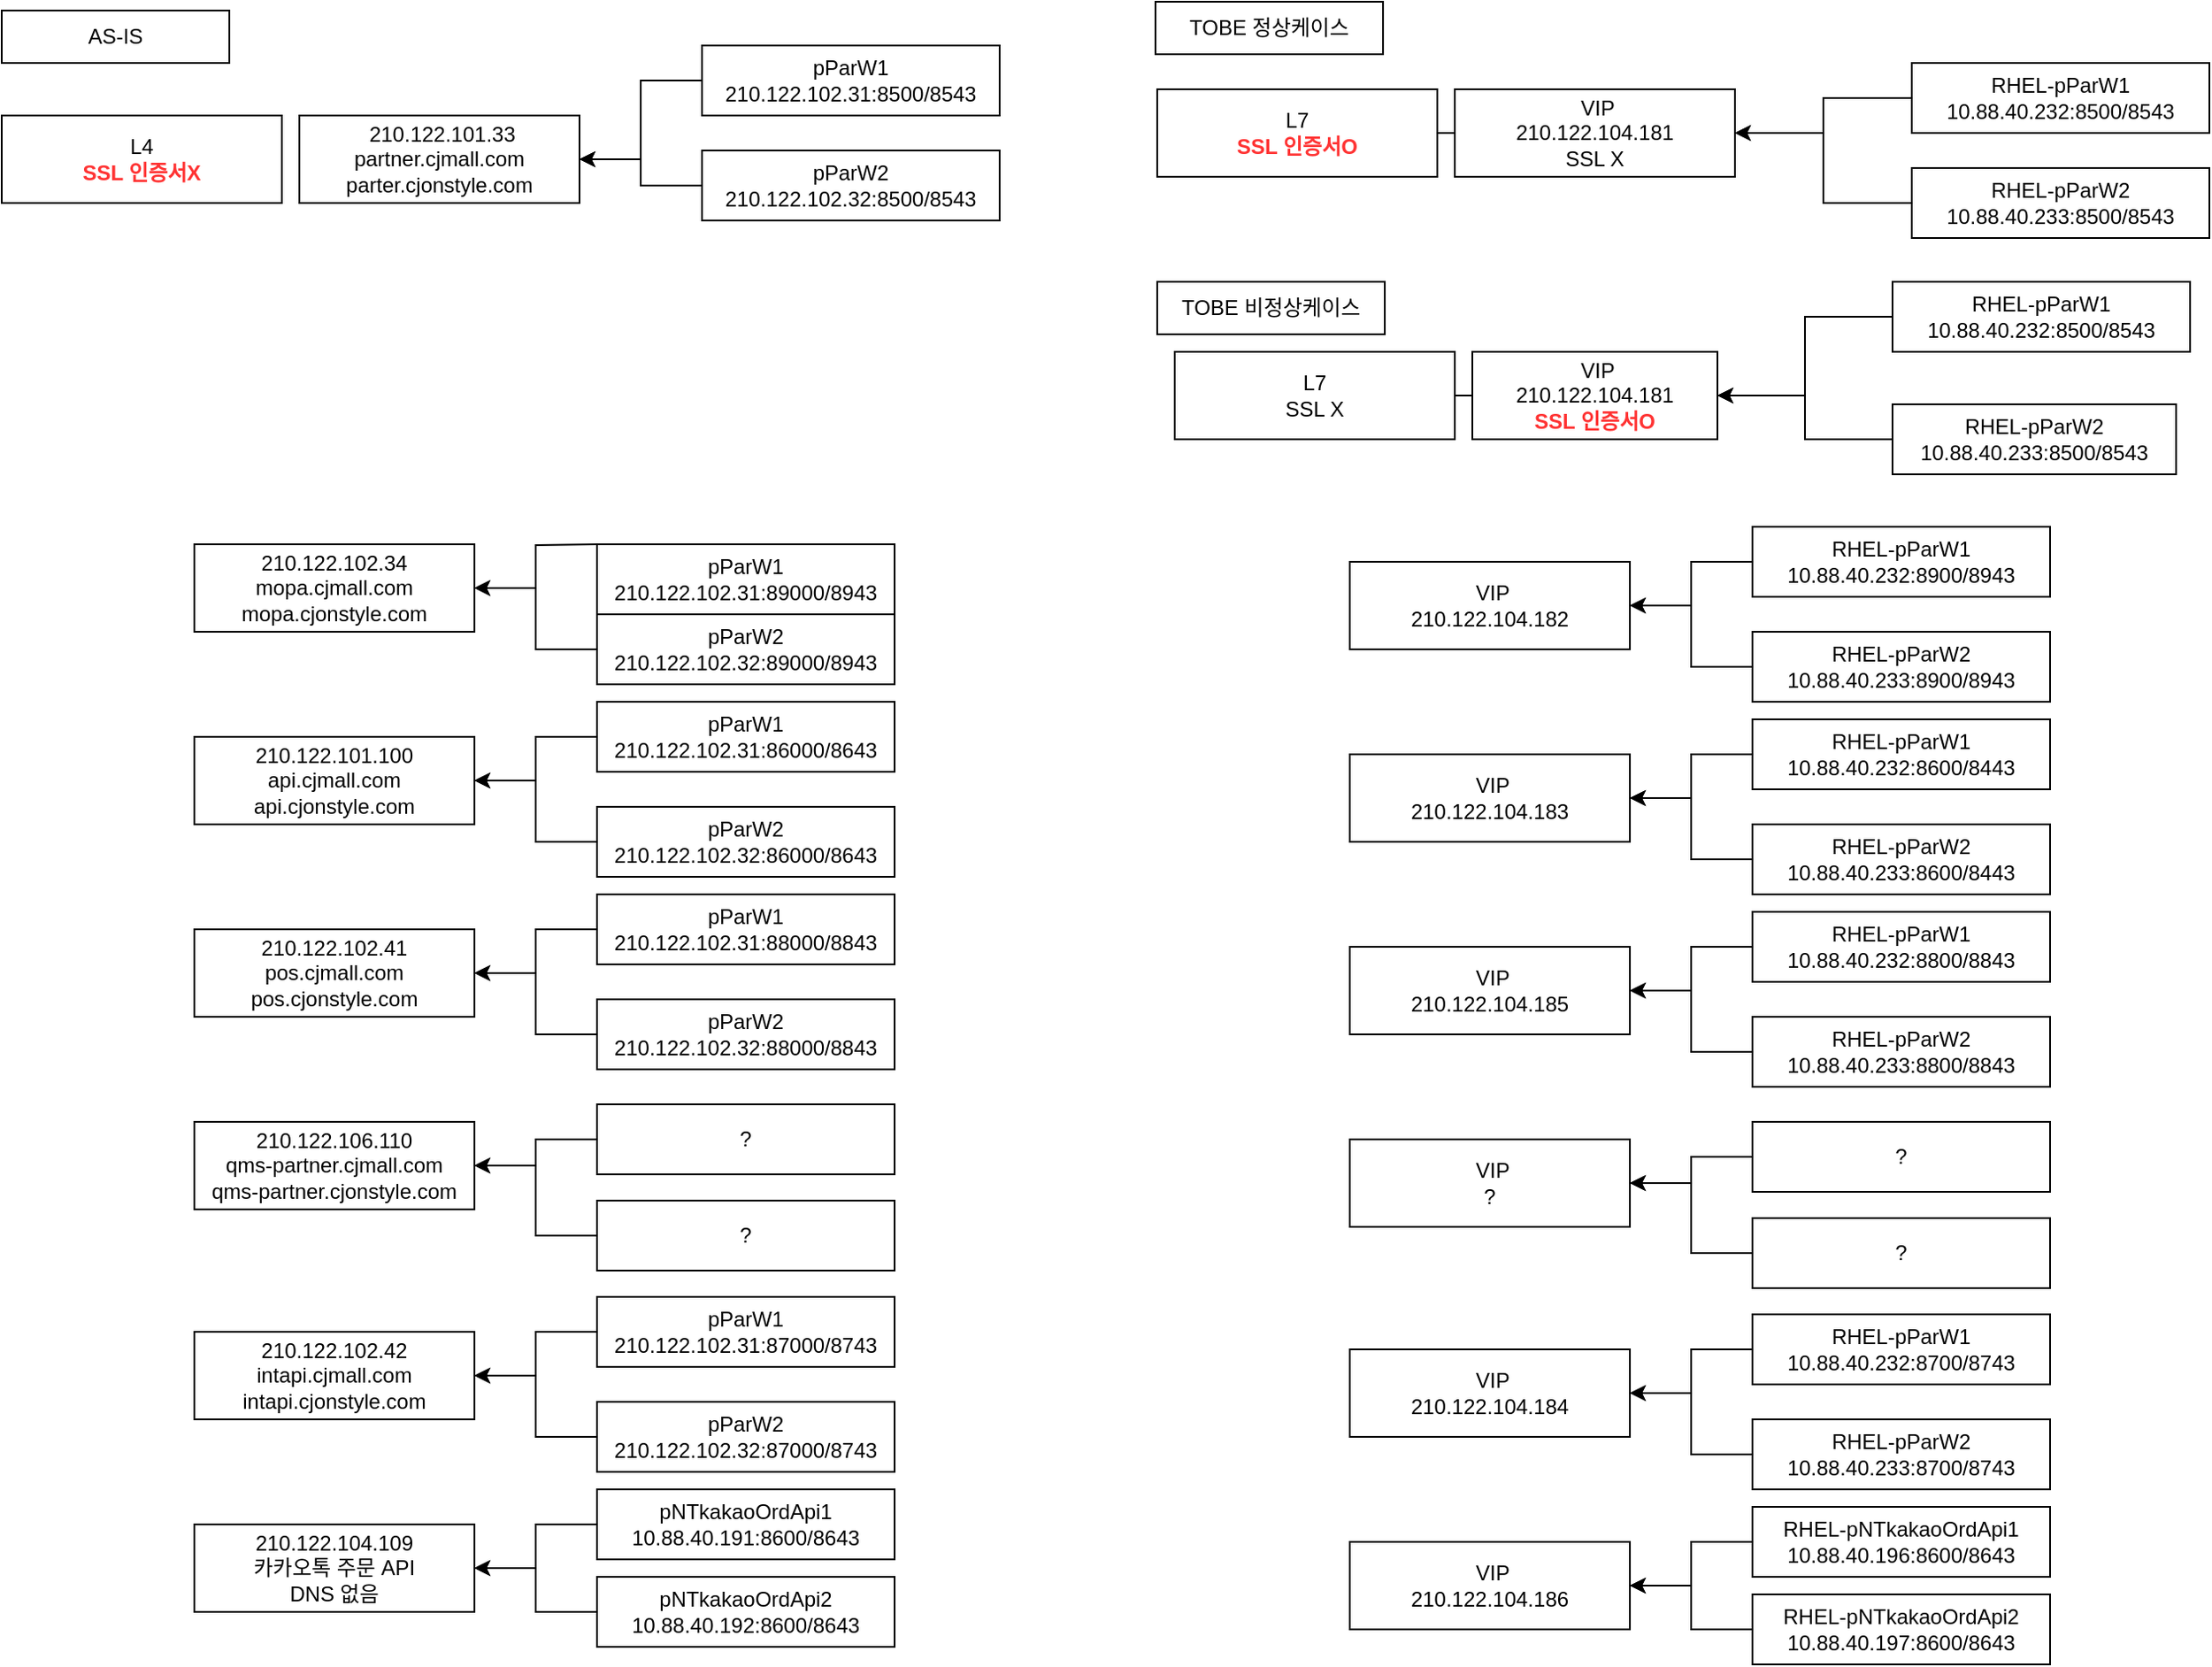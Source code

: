 <mxfile version="14.6.1" type="github"><diagram id="5hyMWRGSqQ4SlB6LDzxA" name="Page-1"><mxGraphModel dx="1422" dy="772" grid="1" gridSize="10" guides="1" tooltips="1" connect="1" arrows="1" fold="1" page="1" pageScale="1" pageWidth="827" pageHeight="1169" math="0" shadow="0"><root><mxCell id="0"/><mxCell id="1" parent="0"/><mxCell id="tawx1T94hFqLpHu8qOPG-3" value="&amp;nbsp;210.122.101.33&lt;br&gt;partner.cjmall.com&lt;br&gt;parter.cjonstyle.com" style="rounded=0;whiteSpace=wrap;html=1;" parent="1" vertex="1"><mxGeometry x="260" y="105" width="160" height="50" as="geometry"/></mxCell><mxCell id="tawx1T94hFqLpHu8qOPG-4" value="210.122.102.34&lt;br&gt;mopa.cjmall.com&lt;br&gt;mopa.cjonstyle.com" style="rounded=0;whiteSpace=wrap;html=1;" parent="1" vertex="1"><mxGeometry x="200" y="350" width="160" height="50" as="geometry"/></mxCell><mxCell id="tawx1T94hFqLpHu8qOPG-5" value="210.122.101.100&lt;br&gt;api.cjmall.com&lt;br&gt;api.cjonstyle.com" style="rounded=0;whiteSpace=wrap;html=1;" parent="1" vertex="1"><mxGeometry x="200" y="460" width="160" height="50" as="geometry"/></mxCell><mxCell id="tawx1T94hFqLpHu8qOPG-6" value="210.122.102.41&lt;br&gt;pos.cjmall.com&lt;br&gt;pos.cjonstyle.com" style="rounded=0;whiteSpace=wrap;html=1;" parent="1" vertex="1"><mxGeometry x="200" y="570" width="160" height="50" as="geometry"/></mxCell><mxCell id="tawx1T94hFqLpHu8qOPG-7" value="210.122.106.110&lt;br&gt;qms-partner.cjmall.com&lt;br&gt;qms-partner.cjonstyle.com" style="rounded=0;whiteSpace=wrap;html=1;" parent="1" vertex="1"><mxGeometry x="200" y="680" width="160" height="50" as="geometry"/></mxCell><mxCell id="tawx1T94hFqLpHu8qOPG-8" value="210.122.102.42&lt;br&gt;intapi.cjmall.com&lt;br&gt;intapi.cjonstyle.com" style="rounded=0;whiteSpace=wrap;html=1;" parent="1" vertex="1"><mxGeometry x="200" y="800" width="160" height="50" as="geometry"/></mxCell><mxCell id="tawx1T94hFqLpHu8qOPG-9" value="210.122.104.109&lt;br&gt;카카오톡 주문 API&lt;br&gt;DNS 없음" style="rounded=0;whiteSpace=wrap;html=1;" parent="1" vertex="1"><mxGeometry x="200" y="910" width="160" height="50" as="geometry"/></mxCell><mxCell id="tawx1T94hFqLpHu8qOPG-28" style="edgeStyle=orthogonalEdgeStyle;rounded=0;orthogonalLoop=1;jettySize=auto;html=1;" parent="1" source="tawx1T94hFqLpHu8qOPG-11" target="tawx1T94hFqLpHu8qOPG-3" edge="1"><mxGeometry relative="1" as="geometry"/></mxCell><mxCell id="tawx1T94hFqLpHu8qOPG-11" value="pParW1&lt;br&gt;210.122.102.31:8500/8543" style="rounded=0;whiteSpace=wrap;html=1;" parent="1" vertex="1"><mxGeometry x="490" y="65" width="170" height="40" as="geometry"/></mxCell><mxCell id="tawx1T94hFqLpHu8qOPG-29" style="edgeStyle=orthogonalEdgeStyle;rounded=0;orthogonalLoop=1;jettySize=auto;html=1;entryX=1;entryY=0.5;entryDx=0;entryDy=0;" parent="1" source="tawx1T94hFqLpHu8qOPG-12" target="tawx1T94hFqLpHu8qOPG-3" edge="1"><mxGeometry relative="1" as="geometry"/></mxCell><mxCell id="tawx1T94hFqLpHu8qOPG-12" value="pParW2&lt;br&gt;210.122.102.32:8500/8543" style="rounded=0;whiteSpace=wrap;html=1;" parent="1" vertex="1"><mxGeometry x="490" y="125" width="170" height="40" as="geometry"/></mxCell><mxCell id="tawx1T94hFqLpHu8qOPG-30" style="edgeStyle=orthogonalEdgeStyle;rounded=0;orthogonalLoop=1;jettySize=auto;html=1;" parent="1" target="tawx1T94hFqLpHu8qOPG-4" edge="1"><mxGeometry relative="1" as="geometry"><mxPoint x="430" y="350" as="sourcePoint"/></mxGeometry></mxCell><mxCell id="tawx1T94hFqLpHu8qOPG-13" value="pParW1&lt;br&gt;210.122.102.31:89000/8943" style="rounded=0;whiteSpace=wrap;html=1;" parent="1" vertex="1"><mxGeometry x="430" y="350" width="170" height="40" as="geometry"/></mxCell><mxCell id="tawx1T94hFqLpHu8qOPG-31" style="edgeStyle=orthogonalEdgeStyle;rounded=0;orthogonalLoop=1;jettySize=auto;html=1;entryX=1;entryY=0.5;entryDx=0;entryDy=0;" parent="1" source="tawx1T94hFqLpHu8qOPG-14" target="tawx1T94hFqLpHu8qOPG-4" edge="1"><mxGeometry relative="1" as="geometry"/></mxCell><mxCell id="tawx1T94hFqLpHu8qOPG-14" value="&lt;span&gt;pParW2&lt;br&gt;210.122.102.32:89000/8943&lt;/span&gt;" style="rounded=0;whiteSpace=wrap;html=1;" parent="1" vertex="1"><mxGeometry x="430" y="390" width="170" height="40" as="geometry"/></mxCell><mxCell id="tawx1T94hFqLpHu8qOPG-32" style="edgeStyle=orthogonalEdgeStyle;rounded=0;orthogonalLoop=1;jettySize=auto;html=1;" parent="1" source="tawx1T94hFqLpHu8qOPG-15" target="tawx1T94hFqLpHu8qOPG-5" edge="1"><mxGeometry relative="1" as="geometry"/></mxCell><mxCell id="tawx1T94hFqLpHu8qOPG-15" value="&lt;span&gt;pParW1&lt;br&gt;210.122.102.31:86000/8643&lt;/span&gt;" style="rounded=0;whiteSpace=wrap;html=1;" parent="1" vertex="1"><mxGeometry x="430" y="440" width="170" height="40" as="geometry"/></mxCell><mxCell id="tawx1T94hFqLpHu8qOPG-33" style="edgeStyle=orthogonalEdgeStyle;rounded=0;orthogonalLoop=1;jettySize=auto;html=1;" parent="1" source="tawx1T94hFqLpHu8qOPG-16" target="tawx1T94hFqLpHu8qOPG-5" edge="1"><mxGeometry relative="1" as="geometry"/></mxCell><mxCell id="tawx1T94hFqLpHu8qOPG-16" value="&lt;span&gt;pParW2&lt;br&gt;210.122.102.32:86000/8643&lt;/span&gt;" style="rounded=0;whiteSpace=wrap;html=1;" parent="1" vertex="1"><mxGeometry x="430" y="500" width="170" height="40" as="geometry"/></mxCell><mxCell id="tawx1T94hFqLpHu8qOPG-34" style="edgeStyle=orthogonalEdgeStyle;rounded=0;orthogonalLoop=1;jettySize=auto;html=1;" parent="1" source="tawx1T94hFqLpHu8qOPG-17" target="tawx1T94hFqLpHu8qOPG-6" edge="1"><mxGeometry relative="1" as="geometry"/></mxCell><mxCell id="tawx1T94hFqLpHu8qOPG-17" value="&lt;span&gt;pParW1&lt;br&gt;210.122.102.31:88000/8843&lt;/span&gt;" style="rounded=0;whiteSpace=wrap;html=1;" parent="1" vertex="1"><mxGeometry x="430" y="550" width="170" height="40" as="geometry"/></mxCell><mxCell id="tawx1T94hFqLpHu8qOPG-35" style="edgeStyle=orthogonalEdgeStyle;rounded=0;orthogonalLoop=1;jettySize=auto;html=1;" parent="1" source="tawx1T94hFqLpHu8qOPG-18" target="tawx1T94hFqLpHu8qOPG-6" edge="1"><mxGeometry relative="1" as="geometry"/></mxCell><mxCell id="tawx1T94hFqLpHu8qOPG-18" value="&lt;span&gt;pParW2&lt;br&gt;210.122.102.32:88000/8843&lt;/span&gt;" style="rounded=0;whiteSpace=wrap;html=1;" parent="1" vertex="1"><mxGeometry x="430" y="610" width="170" height="40" as="geometry"/></mxCell><mxCell id="tawx1T94hFqLpHu8qOPG-38" style="edgeStyle=orthogonalEdgeStyle;rounded=0;orthogonalLoop=1;jettySize=auto;html=1;" parent="1" source="tawx1T94hFqLpHu8qOPG-19" target="tawx1T94hFqLpHu8qOPG-8" edge="1"><mxGeometry relative="1" as="geometry"/></mxCell><mxCell id="tawx1T94hFqLpHu8qOPG-19" value="&lt;span&gt;pParW1&lt;br&gt;210.122.102.31:87000/8743&lt;/span&gt;" style="rounded=0;whiteSpace=wrap;html=1;" parent="1" vertex="1"><mxGeometry x="430" y="780" width="170" height="40" as="geometry"/></mxCell><mxCell id="tawx1T94hFqLpHu8qOPG-37" style="edgeStyle=orthogonalEdgeStyle;rounded=0;orthogonalLoop=1;jettySize=auto;html=1;" parent="1" source="tawx1T94hFqLpHu8qOPG-23" target="tawx1T94hFqLpHu8qOPG-7" edge="1"><mxGeometry relative="1" as="geometry"/></mxCell><mxCell id="tawx1T94hFqLpHu8qOPG-23" value="&lt;span&gt;?&lt;/span&gt;" style="rounded=0;whiteSpace=wrap;html=1;" parent="1" vertex="1"><mxGeometry x="430" y="725" width="170" height="40" as="geometry"/></mxCell><mxCell id="tawx1T94hFqLpHu8qOPG-36" style="edgeStyle=orthogonalEdgeStyle;rounded=0;orthogonalLoop=1;jettySize=auto;html=1;" parent="1" source="tawx1T94hFqLpHu8qOPG-24" target="tawx1T94hFqLpHu8qOPG-7" edge="1"><mxGeometry relative="1" as="geometry"/></mxCell><mxCell id="tawx1T94hFqLpHu8qOPG-24" value="&lt;span&gt;?&lt;/span&gt;" style="rounded=0;whiteSpace=wrap;html=1;" parent="1" vertex="1"><mxGeometry x="430" y="670" width="170" height="40" as="geometry"/></mxCell><mxCell id="tawx1T94hFqLpHu8qOPG-39" style="edgeStyle=orthogonalEdgeStyle;rounded=0;orthogonalLoop=1;jettySize=auto;html=1;" parent="1" source="tawx1T94hFqLpHu8qOPG-25" target="tawx1T94hFqLpHu8qOPG-8" edge="1"><mxGeometry relative="1" as="geometry"/></mxCell><mxCell id="tawx1T94hFqLpHu8qOPG-25" value="&lt;span&gt;pParW2&lt;br&gt;210.122.102.32:87000/8743&lt;/span&gt;" style="rounded=0;whiteSpace=wrap;html=1;" parent="1" vertex="1"><mxGeometry x="430" y="840" width="170" height="40" as="geometry"/></mxCell><mxCell id="tawx1T94hFqLpHu8qOPG-40" style="edgeStyle=orthogonalEdgeStyle;rounded=0;orthogonalLoop=1;jettySize=auto;html=1;" parent="1" source="tawx1T94hFqLpHu8qOPG-26" target="tawx1T94hFqLpHu8qOPG-9" edge="1"><mxGeometry relative="1" as="geometry"/></mxCell><mxCell id="tawx1T94hFqLpHu8qOPG-26" value="pNTkakaoOrdApi1&lt;br&gt;10.88.40.191:8600/8643" style="rounded=0;whiteSpace=wrap;html=1;" parent="1" vertex="1"><mxGeometry x="430" y="890" width="170" height="40" as="geometry"/></mxCell><mxCell id="tawx1T94hFqLpHu8qOPG-41" style="edgeStyle=orthogonalEdgeStyle;rounded=0;orthogonalLoop=1;jettySize=auto;html=1;" parent="1" source="tawx1T94hFqLpHu8qOPG-27" target="tawx1T94hFqLpHu8qOPG-9" edge="1"><mxGeometry relative="1" as="geometry"/></mxCell><mxCell id="tawx1T94hFqLpHu8qOPG-27" value="&lt;span&gt;pNTkakaoOrdApi2&lt;br&gt;10.88.40.192:8600/8643&lt;/span&gt;" style="rounded=0;whiteSpace=wrap;html=1;" parent="1" vertex="1"><mxGeometry x="430" y="940" width="170" height="40" as="geometry"/></mxCell><mxCell id="tawx1T94hFqLpHu8qOPG-42" value="&amp;nbsp;VIP&lt;br&gt;210.122.104.181&lt;br&gt;SSL X" style="rounded=0;whiteSpace=wrap;html=1;" parent="1" vertex="1"><mxGeometry x="920" y="90" width="160" height="50" as="geometry"/></mxCell><mxCell id="tawx1T94hFqLpHu8qOPG-43" value="&amp;nbsp;VIP&lt;br&gt;210.122.104.182" style="rounded=0;whiteSpace=wrap;html=1;" parent="1" vertex="1"><mxGeometry x="860" y="360" width="160" height="50" as="geometry"/></mxCell><mxCell id="tawx1T94hFqLpHu8qOPG-44" value="&amp;nbsp;VIP&lt;br&gt;210.122.104.183" style="rounded=0;whiteSpace=wrap;html=1;" parent="1" vertex="1"><mxGeometry x="860" y="470" width="160" height="50" as="geometry"/></mxCell><mxCell id="tawx1T94hFqLpHu8qOPG-45" value="&amp;nbsp;VIP&lt;br&gt;210.122.104.185" style="rounded=0;whiteSpace=wrap;html=1;" parent="1" vertex="1"><mxGeometry x="860" y="580" width="160" height="50" as="geometry"/></mxCell><mxCell id="tawx1T94hFqLpHu8qOPG-46" value="&amp;nbsp;VIP&lt;br&gt;?" style="rounded=0;whiteSpace=wrap;html=1;" parent="1" vertex="1"><mxGeometry x="860" y="690" width="160" height="50" as="geometry"/></mxCell><mxCell id="tawx1T94hFqLpHu8qOPG-47" value="&amp;nbsp;VIP&lt;br&gt;210.122.104.184" style="rounded=0;whiteSpace=wrap;html=1;" parent="1" vertex="1"><mxGeometry x="860" y="810" width="160" height="50" as="geometry"/></mxCell><mxCell id="tawx1T94hFqLpHu8qOPG-48" value="&amp;nbsp;VIP&lt;br&gt;210.122.104.186" style="rounded=0;whiteSpace=wrap;html=1;" parent="1" vertex="1"><mxGeometry x="860" y="920" width="160" height="50" as="geometry"/></mxCell><mxCell id="ixAfzQK33fDAh3B-Aifp-22" style="edgeStyle=orthogonalEdgeStyle;rounded=0;orthogonalLoop=1;jettySize=auto;html=1;entryX=1;entryY=0.5;entryDx=0;entryDy=0;" edge="1" parent="1" source="tawx1T94hFqLpHu8qOPG-50" target="tawx1T94hFqLpHu8qOPG-42"><mxGeometry relative="1" as="geometry"/></mxCell><mxCell id="tawx1T94hFqLpHu8qOPG-50" value="RHEL-pParW1&lt;br&gt;10.88.40.232:8500/8543" style="rounded=0;whiteSpace=wrap;html=1;" parent="1" vertex="1"><mxGeometry x="1181" y="75" width="170" height="40" as="geometry"/></mxCell><mxCell id="ixAfzQK33fDAh3B-Aifp-24" style="edgeStyle=orthogonalEdgeStyle;rounded=0;orthogonalLoop=1;jettySize=auto;html=1;entryX=1;entryY=0.5;entryDx=0;entryDy=0;" edge="1" parent="1" source="tawx1T94hFqLpHu8qOPG-52" target="tawx1T94hFqLpHu8qOPG-42"><mxGeometry relative="1" as="geometry"/></mxCell><mxCell id="tawx1T94hFqLpHu8qOPG-52" value="RHEL-pParW2&lt;br&gt;10.88.40.233:8500/8543" style="rounded=0;whiteSpace=wrap;html=1;" parent="1" vertex="1"><mxGeometry x="1181" y="135" width="170" height="40" as="geometry"/></mxCell><mxCell id="tawx1T94hFqLpHu8qOPG-53" style="edgeStyle=orthogonalEdgeStyle;rounded=0;orthogonalLoop=1;jettySize=auto;html=1;" parent="1" source="tawx1T94hFqLpHu8qOPG-54" target="tawx1T94hFqLpHu8qOPG-43" edge="1"><mxGeometry relative="1" as="geometry"/></mxCell><mxCell id="tawx1T94hFqLpHu8qOPG-54" value="RHEL-pParW1&lt;br&gt;10.88.40.232:8900/8943" style="rounded=0;whiteSpace=wrap;html=1;" parent="1" vertex="1"><mxGeometry x="1090" y="340" width="170" height="40" as="geometry"/></mxCell><mxCell id="tawx1T94hFqLpHu8qOPG-55" style="edgeStyle=orthogonalEdgeStyle;rounded=0;orthogonalLoop=1;jettySize=auto;html=1;entryX=1;entryY=0.5;entryDx=0;entryDy=0;" parent="1" source="tawx1T94hFqLpHu8qOPG-56" target="tawx1T94hFqLpHu8qOPG-43" edge="1"><mxGeometry relative="1" as="geometry"/></mxCell><mxCell id="tawx1T94hFqLpHu8qOPG-56" value="RHEL-pParW2&lt;br&gt;10.88.40.233:8900/8943" style="rounded=0;whiteSpace=wrap;html=1;" parent="1" vertex="1"><mxGeometry x="1090" y="400" width="170" height="40" as="geometry"/></mxCell><mxCell id="tawx1T94hFqLpHu8qOPG-57" style="edgeStyle=orthogonalEdgeStyle;rounded=0;orthogonalLoop=1;jettySize=auto;html=1;" parent="1" source="tawx1T94hFqLpHu8qOPG-58" target="tawx1T94hFqLpHu8qOPG-44" edge="1"><mxGeometry relative="1" as="geometry"/></mxCell><mxCell id="tawx1T94hFqLpHu8qOPG-58" value="RHEL-pParW1&lt;br&gt;10.88.40.232:8600/8443" style="rounded=0;whiteSpace=wrap;html=1;" parent="1" vertex="1"><mxGeometry x="1090" y="450" width="170" height="40" as="geometry"/></mxCell><mxCell id="tawx1T94hFqLpHu8qOPG-59" style="edgeStyle=orthogonalEdgeStyle;rounded=0;orthogonalLoop=1;jettySize=auto;html=1;" parent="1" source="tawx1T94hFqLpHu8qOPG-60" target="tawx1T94hFqLpHu8qOPG-44" edge="1"><mxGeometry relative="1" as="geometry"/></mxCell><mxCell id="tawx1T94hFqLpHu8qOPG-60" value="RHEL-pParW2&lt;br&gt;10.88.40.233:8600/8443" style="rounded=0;whiteSpace=wrap;html=1;" parent="1" vertex="1"><mxGeometry x="1090" y="510" width="170" height="40" as="geometry"/></mxCell><mxCell id="tawx1T94hFqLpHu8qOPG-61" style="edgeStyle=orthogonalEdgeStyle;rounded=0;orthogonalLoop=1;jettySize=auto;html=1;" parent="1" source="tawx1T94hFqLpHu8qOPG-62" target="tawx1T94hFqLpHu8qOPG-45" edge="1"><mxGeometry relative="1" as="geometry"/></mxCell><mxCell id="tawx1T94hFqLpHu8qOPG-62" value="RHEL-pParW1&lt;br&gt;10.88.40.232:8800/8843" style="rounded=0;whiteSpace=wrap;html=1;" parent="1" vertex="1"><mxGeometry x="1090" y="560" width="170" height="40" as="geometry"/></mxCell><mxCell id="tawx1T94hFqLpHu8qOPG-63" style="edgeStyle=orthogonalEdgeStyle;rounded=0;orthogonalLoop=1;jettySize=auto;html=1;" parent="1" source="tawx1T94hFqLpHu8qOPG-64" target="tawx1T94hFqLpHu8qOPG-45" edge="1"><mxGeometry relative="1" as="geometry"/></mxCell><mxCell id="tawx1T94hFqLpHu8qOPG-64" value="RHEL-pParW2&lt;br&gt;10.88.40.233:8800/8843" style="rounded=0;whiteSpace=wrap;html=1;" parent="1" vertex="1"><mxGeometry x="1090" y="620" width="170" height="40" as="geometry"/></mxCell><mxCell id="tawx1T94hFqLpHu8qOPG-65" style="edgeStyle=orthogonalEdgeStyle;rounded=0;orthogonalLoop=1;jettySize=auto;html=1;" parent="1" source="tawx1T94hFqLpHu8qOPG-66" target="tawx1T94hFqLpHu8qOPG-47" edge="1"><mxGeometry relative="1" as="geometry"/></mxCell><mxCell id="tawx1T94hFqLpHu8qOPG-66" value="RHEL-pParW1&lt;br&gt;10.88.40.232:8700/8743" style="rounded=0;whiteSpace=wrap;html=1;" parent="1" vertex="1"><mxGeometry x="1090" y="790" width="170" height="40" as="geometry"/></mxCell><mxCell id="tawx1T94hFqLpHu8qOPG-67" style="edgeStyle=orthogonalEdgeStyle;rounded=0;orthogonalLoop=1;jettySize=auto;html=1;" parent="1" source="tawx1T94hFqLpHu8qOPG-68" target="tawx1T94hFqLpHu8qOPG-46" edge="1"><mxGeometry relative="1" as="geometry"/></mxCell><mxCell id="tawx1T94hFqLpHu8qOPG-68" value="&lt;span&gt;?&lt;/span&gt;" style="rounded=0;whiteSpace=wrap;html=1;" parent="1" vertex="1"><mxGeometry x="1090" y="735" width="170" height="40" as="geometry"/></mxCell><mxCell id="tawx1T94hFqLpHu8qOPG-69" style="edgeStyle=orthogonalEdgeStyle;rounded=0;orthogonalLoop=1;jettySize=auto;html=1;" parent="1" source="tawx1T94hFqLpHu8qOPG-70" target="tawx1T94hFqLpHu8qOPG-46" edge="1"><mxGeometry relative="1" as="geometry"/></mxCell><mxCell id="tawx1T94hFqLpHu8qOPG-70" value="&lt;span&gt;?&lt;/span&gt;" style="rounded=0;whiteSpace=wrap;html=1;" parent="1" vertex="1"><mxGeometry x="1090" y="680" width="170" height="40" as="geometry"/></mxCell><mxCell id="tawx1T94hFqLpHu8qOPG-71" style="edgeStyle=orthogonalEdgeStyle;rounded=0;orthogonalLoop=1;jettySize=auto;html=1;" parent="1" source="tawx1T94hFqLpHu8qOPG-72" target="tawx1T94hFqLpHu8qOPG-47" edge="1"><mxGeometry relative="1" as="geometry"/></mxCell><mxCell id="tawx1T94hFqLpHu8qOPG-72" value="RHEL-pParW2&lt;br&gt;10.88.40.233:8700/8743" style="rounded=0;whiteSpace=wrap;html=1;" parent="1" vertex="1"><mxGeometry x="1090" y="850" width="170" height="40" as="geometry"/></mxCell><mxCell id="tawx1T94hFqLpHu8qOPG-73" style="edgeStyle=orthogonalEdgeStyle;rounded=0;orthogonalLoop=1;jettySize=auto;html=1;" parent="1" source="tawx1T94hFqLpHu8qOPG-74" target="tawx1T94hFqLpHu8qOPG-48" edge="1"><mxGeometry relative="1" as="geometry"/></mxCell><mxCell id="tawx1T94hFqLpHu8qOPG-74" value="RHEL-pNTkakaoOrdApi1&lt;br&gt;10.88.40.196:8600/8643" style="rounded=0;whiteSpace=wrap;html=1;" parent="1" vertex="1"><mxGeometry x="1090" y="900" width="170" height="40" as="geometry"/></mxCell><mxCell id="tawx1T94hFqLpHu8qOPG-75" style="edgeStyle=orthogonalEdgeStyle;rounded=0;orthogonalLoop=1;jettySize=auto;html=1;" parent="1" source="tawx1T94hFqLpHu8qOPG-76" target="tawx1T94hFqLpHu8qOPG-48" edge="1"><mxGeometry relative="1" as="geometry"/></mxCell><mxCell id="tawx1T94hFqLpHu8qOPG-76" value="RHEL-pNTkakaoOrdApi2&lt;br&gt;10.88.40.197:8600/8643" style="rounded=0;whiteSpace=wrap;html=1;" parent="1" vertex="1"><mxGeometry x="1090" y="950" width="170" height="40" as="geometry"/></mxCell><mxCell id="ixAfzQK33fDAh3B-Aifp-1" value="L4&lt;br&gt;&lt;font color=&quot;#ff3333&quot;&gt;&lt;b&gt;SSL 인증서X&lt;/b&gt;&lt;/font&gt;" style="rounded=0;whiteSpace=wrap;html=1;" vertex="1" parent="1"><mxGeometry x="90" y="105" width="160" height="50" as="geometry"/></mxCell><mxCell id="ixAfzQK33fDAh3B-Aifp-2" value="L7&lt;br&gt;&lt;font color=&quot;#ff3333&quot;&gt;&lt;b&gt;SSL 인증서O&lt;/b&gt;&lt;/font&gt;" style="rounded=0;whiteSpace=wrap;html=1;" vertex="1" parent="1"><mxGeometry x="750" y="90" width="160" height="50" as="geometry"/></mxCell><mxCell id="ixAfzQK33fDAh3B-Aifp-3" value="TOBE 정상케이스" style="rounded=0;whiteSpace=wrap;html=1;" vertex="1" parent="1"><mxGeometry x="749" y="40" width="130" height="30" as="geometry"/></mxCell><mxCell id="ixAfzQK33fDAh3B-Aifp-4" value="L7&lt;br&gt;SSL X" style="rounded=0;whiteSpace=wrap;html=1;" vertex="1" parent="1"><mxGeometry x="760" y="240" width="160" height="50" as="geometry"/></mxCell><mxCell id="ixAfzQK33fDAh3B-Aifp-5" value="&amp;nbsp;VIP&lt;br&gt;210.122.104.181&lt;br&gt;&lt;b style=&quot;color: rgb(255 , 51 , 51)&quot;&gt;SSL 인증서O&lt;/b&gt;" style="rounded=0;whiteSpace=wrap;html=1;" vertex="1" parent="1"><mxGeometry x="930" y="240" width="140" height="50" as="geometry"/></mxCell><mxCell id="ixAfzQK33fDAh3B-Aifp-6" value="" style="endArrow=none;html=1;exitX=1;exitY=0.5;exitDx=0;exitDy=0;entryX=0;entryY=0.5;entryDx=0;entryDy=0;" edge="1" parent="1" source="ixAfzQK33fDAh3B-Aifp-2" target="tawx1T94hFqLpHu8qOPG-42"><mxGeometry width="50" height="50" relative="1" as="geometry"><mxPoint x="910" y="185" as="sourcePoint"/><mxPoint x="960" y="135" as="targetPoint"/></mxGeometry></mxCell><mxCell id="ixAfzQK33fDAh3B-Aifp-7" value="" style="endArrow=none;html=1;exitX=1;exitY=0.5;exitDx=0;exitDy=0;" edge="1" parent="1" source="ixAfzQK33fDAh3B-Aifp-4" target="ixAfzQK33fDAh3B-Aifp-5"><mxGeometry width="50" height="50" relative="1" as="geometry"><mxPoint x="929" y="196" as="sourcePoint"/><mxPoint x="970" y="200" as="targetPoint"/></mxGeometry></mxCell><mxCell id="ixAfzQK33fDAh3B-Aifp-20" value="" style="edgeStyle=orthogonalEdgeStyle;rounded=0;orthogonalLoop=1;jettySize=auto;html=1;" edge="1" parent="1" source="ixAfzQK33fDAh3B-Aifp-9" target="ixAfzQK33fDAh3B-Aifp-5"><mxGeometry relative="1" as="geometry"/></mxCell><mxCell id="ixAfzQK33fDAh3B-Aifp-9" value="RHEL-pParW1&lt;br&gt;10.88.40.232:8500/8543" style="rounded=0;whiteSpace=wrap;html=1;" vertex="1" parent="1"><mxGeometry x="1170" y="200" width="170" height="40" as="geometry"/></mxCell><mxCell id="ixAfzQK33fDAh3B-Aifp-21" style="edgeStyle=orthogonalEdgeStyle;rounded=0;orthogonalLoop=1;jettySize=auto;html=1;entryX=1;entryY=0.5;entryDx=0;entryDy=0;" edge="1" parent="1" source="ixAfzQK33fDAh3B-Aifp-11" target="ixAfzQK33fDAh3B-Aifp-5"><mxGeometry relative="1" as="geometry"/></mxCell><mxCell id="ixAfzQK33fDAh3B-Aifp-11" value="RHEL-pParW2&lt;br&gt;10.88.40.233:8500/8543" style="rounded=0;whiteSpace=wrap;html=1;" vertex="1" parent="1"><mxGeometry x="1170" y="270" width="162" height="40" as="geometry"/></mxCell><mxCell id="ixAfzQK33fDAh3B-Aifp-16" value="AS-IS" style="rounded=0;whiteSpace=wrap;html=1;" vertex="1" parent="1"><mxGeometry x="90" y="45" width="130" height="30" as="geometry"/></mxCell><mxCell id="ixAfzQK33fDAh3B-Aifp-25" value="TOBE 비정상케이스&lt;br&gt;" style="rounded=0;whiteSpace=wrap;html=1;" vertex="1" parent="1"><mxGeometry x="750" y="200" width="130" height="30" as="geometry"/></mxCell></root></mxGraphModel></diagram></mxfile>